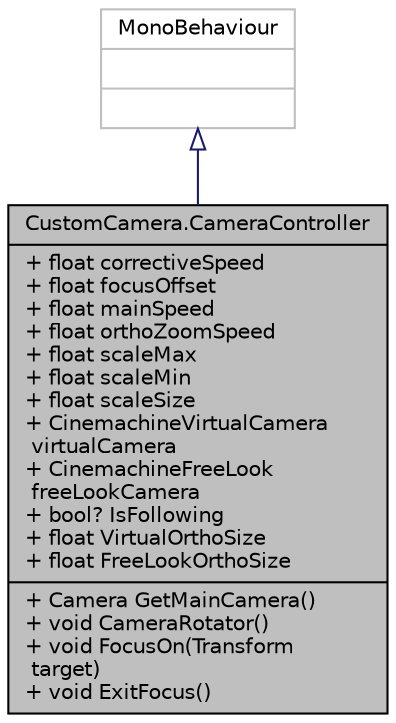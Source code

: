 digraph "CustomCamera.CameraController"
{
 // INTERACTIVE_SVG=YES
 // LATEX_PDF_SIZE
  edge [fontname="Helvetica",fontsize="10",labelfontname="Helvetica",labelfontsize="10"];
  node [fontname="Helvetica",fontsize="10",shape=record];
  Node1 [label="{CustomCamera.CameraController\n|+ float correctiveSpeed\l+ float focusOffset\l+ float mainSpeed\l+ float orthoZoomSpeed\l+ float scaleMax\l+ float scaleMin\l+ float scaleSize\l+ CinemachineVirtualCamera\l virtualCamera\l+ CinemachineFreeLook\l freeLookCamera\l+ bool? IsFollowing\l+ float VirtualOrthoSize\l+ float FreeLookOrthoSize\l|+ Camera GetMainCamera()\l+ void CameraRotator()\l+ void FocusOn(Transform\l target)\l+ void ExitFocus()\l}",height=0.2,width=0.4,color="black", fillcolor="grey75", style="filled", fontcolor="black",tooltip="相机控制"];
  Node2 -> Node1 [dir="back",color="midnightblue",fontsize="10",style="solid",arrowtail="onormal",fontname="Helvetica"];
  Node2 [label="{MonoBehaviour\n||}",height=0.2,width=0.4,color="grey75", fillcolor="white", style="filled",tooltip=" "];
}
